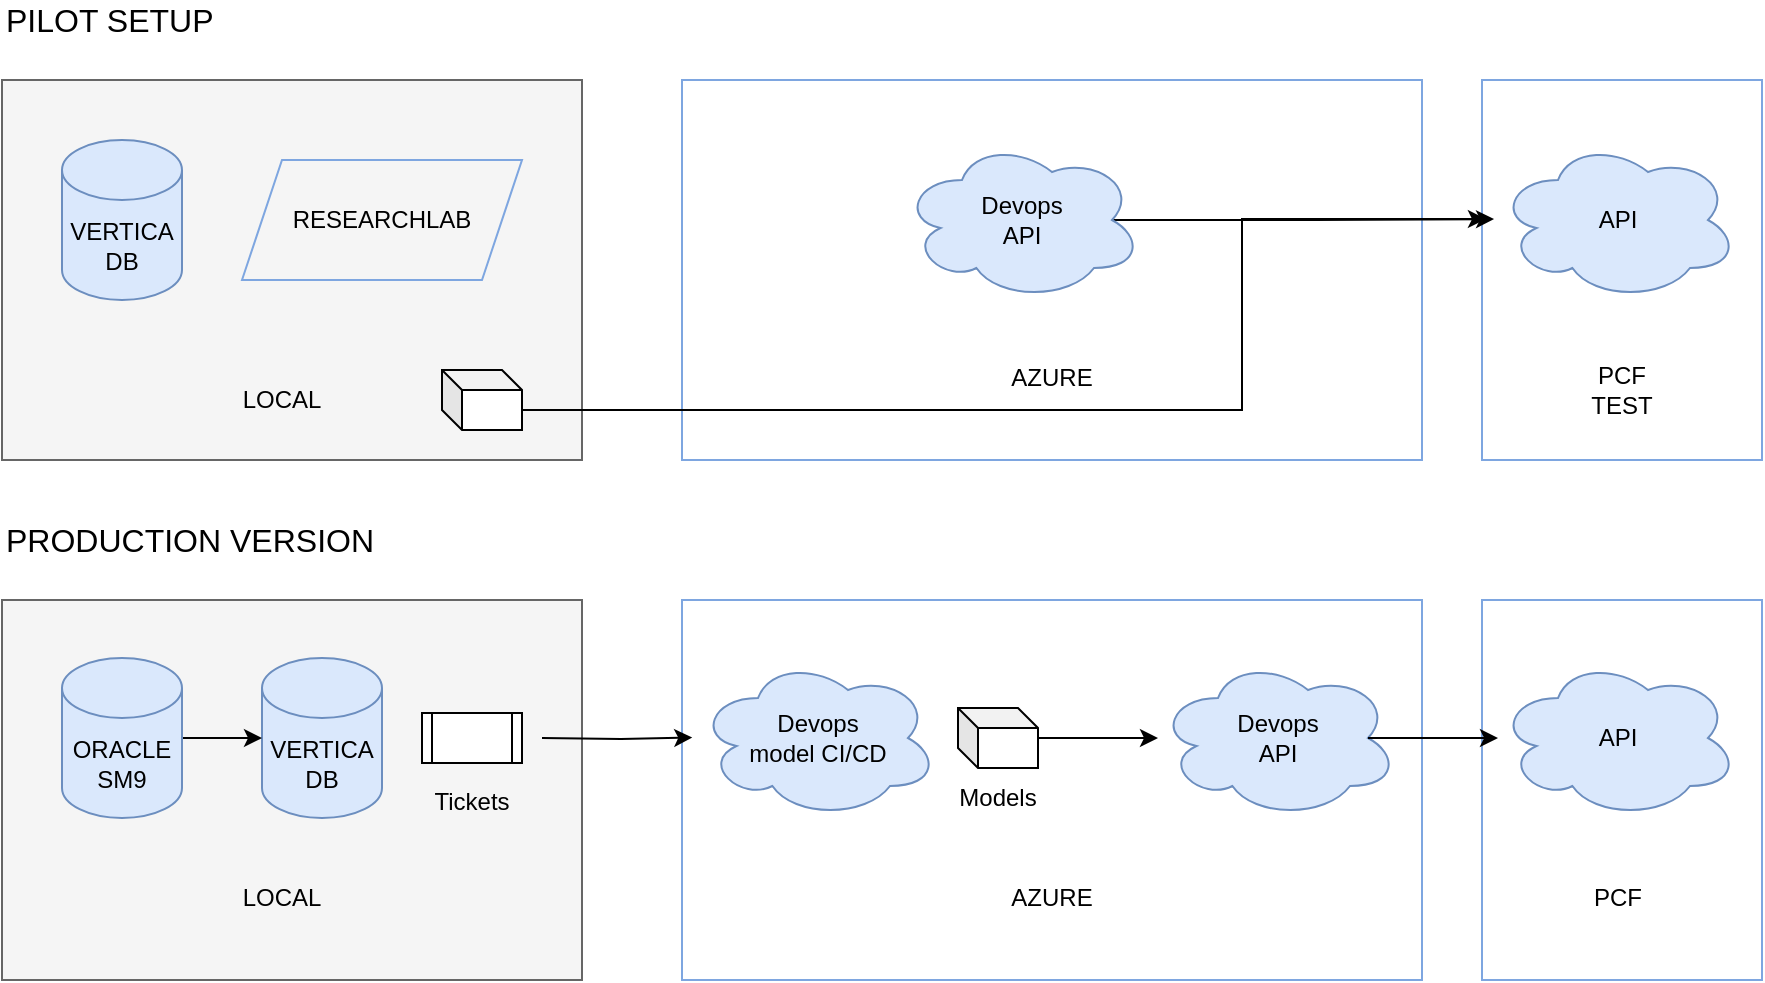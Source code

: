 <mxfile version="14.6.3" type="github">
  <diagram id="TIQiLkXEC3PqR95uw1yW" name="Page-1">
    <mxGraphModel dx="1038" dy="575" grid="1" gridSize="10" guides="1" tooltips="1" connect="1" arrows="1" fold="1" page="1" pageScale="1" pageWidth="1800" pageHeight="8000" math="0" shadow="0">
      <root>
        <mxCell id="0" />
        <mxCell id="1" parent="0" />
        <mxCell id="9JWz2dye4Onn6iEvln5e-38" value="" style="group" vertex="1" connectable="0" parent="1">
          <mxGeometry x="60" y="90" width="880" height="190" as="geometry" />
        </mxCell>
        <mxCell id="9JWz2dye4Onn6iEvln5e-27" value="" style="rounded=0;whiteSpace=wrap;html=1;strokeColor=#7EA6E0;" vertex="1" parent="9JWz2dye4Onn6iEvln5e-38">
          <mxGeometry x="740" width="140" height="190" as="geometry" />
        </mxCell>
        <mxCell id="9JWz2dye4Onn6iEvln5e-32" value="" style="rounded=0;whiteSpace=wrap;html=1;strokeColor=#7EA6E0;" vertex="1" parent="9JWz2dye4Onn6iEvln5e-38">
          <mxGeometry x="340" width="370" height="190" as="geometry" />
        </mxCell>
        <mxCell id="9JWz2dye4Onn6iEvln5e-33" value="AZURE" style="text;html=1;strokeColor=none;fillColor=none;align=center;verticalAlign=middle;whiteSpace=wrap;rounded=0;" vertex="1" parent="9JWz2dye4Onn6iEvln5e-38">
          <mxGeometry x="505" y="139" width="40" height="20" as="geometry" />
        </mxCell>
        <mxCell id="9JWz2dye4Onn6iEvln5e-11" value="" style="rounded=0;whiteSpace=wrap;html=1;fillColor=#f5f5f5;strokeColor=#666666;fontColor=#333333;" vertex="1" parent="9JWz2dye4Onn6iEvln5e-38">
          <mxGeometry width="290" height="190" as="geometry" />
        </mxCell>
        <mxCell id="9JWz2dye4Onn6iEvln5e-12" value="LOCAL" style="text;html=1;strokeColor=none;fillColor=none;align=center;verticalAlign=middle;whiteSpace=wrap;rounded=0;" vertex="1" parent="9JWz2dye4Onn6iEvln5e-38">
          <mxGeometry x="120" y="150" width="40" height="20" as="geometry" />
        </mxCell>
        <mxCell id="9JWz2dye4Onn6iEvln5e-18" value="VERTICA&lt;br&gt;DB" style="shape=cylinder3;whiteSpace=wrap;html=1;boundedLbl=1;backgroundOutline=1;size=15;fillColor=#dae8fc;strokeColor=#6c8ebf;" vertex="1" parent="9JWz2dye4Onn6iEvln5e-38">
          <mxGeometry x="30" y="30" width="60" height="80" as="geometry" />
        </mxCell>
        <mxCell id="9JWz2dye4Onn6iEvln5e-19" value="RESEARCHLAB" style="shape=parallelogram;perimeter=parallelogramPerimeter;whiteSpace=wrap;html=1;fixedSize=1;rounded=0;strokeColor=#7EA6E0;fillColor=none;" vertex="1" parent="9JWz2dye4Onn6iEvln5e-38">
          <mxGeometry x="120" y="40" width="140" height="60" as="geometry" />
        </mxCell>
        <mxCell id="9JWz2dye4Onn6iEvln5e-64" style="edgeStyle=orthogonalEdgeStyle;rounded=0;orthogonalLoop=1;jettySize=auto;html=1;exitX=0;exitY=0;exitDx=40;exitDy=20;exitPerimeter=0;entryX=0.014;entryY=0.366;entryDx=0;entryDy=0;entryPerimeter=0;fontSize=16;" edge="1" parent="9JWz2dye4Onn6iEvln5e-38" source="9JWz2dye4Onn6iEvln5e-21" target="9JWz2dye4Onn6iEvln5e-27">
          <mxGeometry relative="1" as="geometry">
            <Array as="points">
              <mxPoint x="620" y="165" />
              <mxPoint x="620" y="70" />
            </Array>
          </mxGeometry>
        </mxCell>
        <mxCell id="9JWz2dye4Onn6iEvln5e-21" value="" style="shape=cube;whiteSpace=wrap;html=1;boundedLbl=1;backgroundOutline=1;darkOpacity=0.05;darkOpacity2=0.1;size=10;" vertex="1" parent="9JWz2dye4Onn6iEvln5e-38">
          <mxGeometry x="220" y="145" width="40" height="30" as="geometry" />
        </mxCell>
        <mxCell id="9JWz2dye4Onn6iEvln5e-36" style="edgeStyle=orthogonalEdgeStyle;rounded=0;orthogonalLoop=1;jettySize=auto;html=1;exitX=0.875;exitY=0.5;exitDx=0;exitDy=0;exitPerimeter=0;entryX=0.043;entryY=0.366;entryDx=0;entryDy=0;entryPerimeter=0;" edge="1" parent="9JWz2dye4Onn6iEvln5e-38" source="9JWz2dye4Onn6iEvln5e-26" target="9JWz2dye4Onn6iEvln5e-27">
          <mxGeometry relative="1" as="geometry" />
        </mxCell>
        <mxCell id="9JWz2dye4Onn6iEvln5e-26" value="&lt;span&gt;Devops&lt;/span&gt;&lt;br&gt;API" style="ellipse;shape=cloud;whiteSpace=wrap;html=1;fillColor=#dae8fc;strokeColor=#6c8ebf;" vertex="1" parent="9JWz2dye4Onn6iEvln5e-38">
          <mxGeometry x="450" y="30" width="120" height="80" as="geometry" />
        </mxCell>
        <mxCell id="9JWz2dye4Onn6iEvln5e-28" value="API" style="ellipse;shape=cloud;whiteSpace=wrap;html=1;fillColor=#dae8fc;strokeColor=#6c8ebf;" vertex="1" parent="9JWz2dye4Onn6iEvln5e-38">
          <mxGeometry x="748" y="30" width="120" height="80" as="geometry" />
        </mxCell>
        <mxCell id="9JWz2dye4Onn6iEvln5e-62" value="PCF TEST" style="text;html=1;strokeColor=none;fillColor=none;align=center;verticalAlign=middle;whiteSpace=wrap;rounded=0;" vertex="1" parent="9JWz2dye4Onn6iEvln5e-38">
          <mxGeometry x="790" y="145" width="40" height="20" as="geometry" />
        </mxCell>
        <mxCell id="9JWz2dye4Onn6iEvln5e-39" value="" style="group" vertex="1" connectable="0" parent="1">
          <mxGeometry x="60" y="350" width="880" height="190" as="geometry" />
        </mxCell>
        <mxCell id="9JWz2dye4Onn6iEvln5e-16" value="" style="rounded=0;whiteSpace=wrap;html=1;strokeColor=#7EA6E0;" vertex="1" parent="9JWz2dye4Onn6iEvln5e-39">
          <mxGeometry x="740" width="140" height="190" as="geometry" />
        </mxCell>
        <mxCell id="-r-eWaF7yrH_TR99yYgg-29" value="" style="rounded=0;whiteSpace=wrap;html=1;fillColor=#f5f5f5;strokeColor=#666666;fontColor=#333333;" parent="9JWz2dye4Onn6iEvln5e-39" vertex="1">
          <mxGeometry width="290" height="190" as="geometry" />
        </mxCell>
        <mxCell id="-r-eWaF7yrH_TR99yYgg-26" value="" style="rounded=0;whiteSpace=wrap;html=1;strokeColor=#7EA6E0;" parent="9JWz2dye4Onn6iEvln5e-39" vertex="1">
          <mxGeometry x="340" width="370" height="190" as="geometry" />
        </mxCell>
        <mxCell id="-r-eWaF7yrH_TR99yYgg-2" value="VERTICA&lt;br&gt;DB" style="shape=cylinder3;whiteSpace=wrap;html=1;boundedLbl=1;backgroundOutline=1;size=15;fillColor=#dae8fc;strokeColor=#6c8ebf;" parent="9JWz2dye4Onn6iEvln5e-39" vertex="1">
          <mxGeometry x="130" y="29" width="60" height="80" as="geometry" />
        </mxCell>
        <mxCell id="9JWz2dye4Onn6iEvln5e-5" value="" style="edgeStyle=orthogonalEdgeStyle;rounded=0;orthogonalLoop=1;jettySize=auto;html=1;" edge="1" parent="9JWz2dye4Onn6iEvln5e-39" source="-r-eWaF7yrH_TR99yYgg-4" target="-r-eWaF7yrH_TR99yYgg-2">
          <mxGeometry as="geometry" />
        </mxCell>
        <mxCell id="-r-eWaF7yrH_TR99yYgg-4" value="ORACLE SM9" style="shape=cylinder3;whiteSpace=wrap;html=1;boundedLbl=1;backgroundOutline=1;size=15;fillColor=#dae8fc;strokeColor=#6c8ebf;" parent="9JWz2dye4Onn6iEvln5e-39" vertex="1">
          <mxGeometry x="30" y="29" width="60" height="80" as="geometry" />
        </mxCell>
        <mxCell id="-r-eWaF7yrH_TR99yYgg-6" value="&lt;span&gt;Devops&lt;/span&gt;&lt;br&gt;&lt;span&gt;model CI/CD&lt;/span&gt;" style="ellipse;shape=cloud;whiteSpace=wrap;html=1;fillColor=#dae8fc;strokeColor=#6c8ebf;" parent="9JWz2dye4Onn6iEvln5e-39" vertex="1">
          <mxGeometry x="348" y="29" width="120" height="80" as="geometry" />
        </mxCell>
        <mxCell id="-r-eWaF7yrH_TR99yYgg-9" value="&lt;span&gt;Devops&lt;/span&gt;&lt;br&gt;API" style="ellipse;shape=cloud;whiteSpace=wrap;html=1;fillColor=#dae8fc;strokeColor=#6c8ebf;" parent="9JWz2dye4Onn6iEvln5e-39" vertex="1">
          <mxGeometry x="578" y="29" width="120" height="80" as="geometry" />
        </mxCell>
        <mxCell id="-r-eWaF7yrH_TR99yYgg-21" style="edgeStyle=orthogonalEdgeStyle;rounded=0;orthogonalLoop=1;jettySize=auto;html=1;exitX=1;exitY=0.5;exitDx=0;exitDy=0;entryX=-0.024;entryY=0.497;entryDx=0;entryDy=0;entryPerimeter=0;" parent="9JWz2dye4Onn6iEvln5e-39" target="-r-eWaF7yrH_TR99yYgg-6" edge="1">
          <mxGeometry as="geometry">
            <mxPoint x="270" y="69" as="sourcePoint" />
          </mxGeometry>
        </mxCell>
        <mxCell id="9JWz2dye4Onn6iEvln5e-4" value="" style="edgeStyle=orthogonalEdgeStyle;rounded=0;orthogonalLoop=1;jettySize=auto;html=1;" edge="1" parent="9JWz2dye4Onn6iEvln5e-39" source="-r-eWaF7yrH_TR99yYgg-13" target="-r-eWaF7yrH_TR99yYgg-9">
          <mxGeometry x="8" as="geometry" />
        </mxCell>
        <mxCell id="-r-eWaF7yrH_TR99yYgg-13" value="" style="shape=cube;whiteSpace=wrap;html=1;boundedLbl=1;backgroundOutline=1;darkOpacity=0.05;darkOpacity2=0.1;size=10;" parent="9JWz2dye4Onn6iEvln5e-39" vertex="1">
          <mxGeometry x="478" y="54" width="40" height="30" as="geometry" />
        </mxCell>
        <mxCell id="-r-eWaF7yrH_TR99yYgg-14" value="Models" style="text;html=1;strokeColor=none;fillColor=none;align=center;verticalAlign=middle;whiteSpace=wrap;rounded=0;" parent="9JWz2dye4Onn6iEvln5e-39" vertex="1">
          <mxGeometry x="478" y="89" width="40" height="20" as="geometry" />
        </mxCell>
        <mxCell id="-r-eWaF7yrH_TR99yYgg-27" value="AZURE" style="text;html=1;strokeColor=none;fillColor=none;align=center;verticalAlign=middle;whiteSpace=wrap;rounded=0;" parent="9JWz2dye4Onn6iEvln5e-39" vertex="1">
          <mxGeometry x="505" y="139" width="40" height="20" as="geometry" />
        </mxCell>
        <mxCell id="-r-eWaF7yrH_TR99yYgg-30" value="LOCAL" style="text;html=1;strokeColor=none;fillColor=none;align=center;verticalAlign=middle;whiteSpace=wrap;rounded=0;" parent="9JWz2dye4Onn6iEvln5e-39" vertex="1">
          <mxGeometry x="120" y="139" width="40" height="20" as="geometry" />
        </mxCell>
        <mxCell id="9JWz2dye4Onn6iEvln5e-2" value="API" style="ellipse;shape=cloud;whiteSpace=wrap;html=1;fillColor=#dae8fc;strokeColor=#6c8ebf;" vertex="1" parent="9JWz2dye4Onn6iEvln5e-39">
          <mxGeometry x="748" y="29" width="120" height="80" as="geometry" />
        </mxCell>
        <mxCell id="9JWz2dye4Onn6iEvln5e-3" style="edgeStyle=orthogonalEdgeStyle;rounded=0;orthogonalLoop=1;jettySize=auto;html=1;exitX=0.875;exitY=0.5;exitDx=0;exitDy=0;exitPerimeter=0;" edge="1" parent="9JWz2dye4Onn6iEvln5e-39" source="-r-eWaF7yrH_TR99yYgg-9" target="9JWz2dye4Onn6iEvln5e-2">
          <mxGeometry x="8" as="geometry" />
        </mxCell>
        <mxCell id="9JWz2dye4Onn6iEvln5e-6" value="" style="shape=process;whiteSpace=wrap;html=1;backgroundOutline=1;" vertex="1" parent="9JWz2dye4Onn6iEvln5e-39">
          <mxGeometry x="210" y="56.5" width="50" height="25" as="geometry" />
        </mxCell>
        <mxCell id="9JWz2dye4Onn6iEvln5e-7" value="Tickets" style="text;html=1;strokeColor=none;fillColor=none;align=center;verticalAlign=middle;whiteSpace=wrap;rounded=0;" vertex="1" parent="9JWz2dye4Onn6iEvln5e-39">
          <mxGeometry x="215" y="91" width="40" height="20" as="geometry" />
        </mxCell>
        <mxCell id="9JWz2dye4Onn6iEvln5e-17" value="PCF" style="text;html=1;strokeColor=none;fillColor=none;align=center;verticalAlign=middle;whiteSpace=wrap;rounded=0;" vertex="1" parent="9JWz2dye4Onn6iEvln5e-39">
          <mxGeometry x="788" y="139" width="40" height="20" as="geometry" />
        </mxCell>
        <mxCell id="9JWz2dye4Onn6iEvln5e-40" value="PILOT SETUP" style="text;html=1;strokeColor=none;fillColor=none;align=left;verticalAlign=middle;whiteSpace=wrap;rounded=0;fontSize=16;" vertex="1" parent="1">
          <mxGeometry x="60" y="50" width="190" height="20" as="geometry" />
        </mxCell>
        <mxCell id="9JWz2dye4Onn6iEvln5e-41" value="PRODUCTION VERSION" style="text;html=1;strokeColor=none;fillColor=none;align=left;verticalAlign=middle;whiteSpace=wrap;rounded=0;fontSize=16;" vertex="1" parent="1">
          <mxGeometry x="60" y="310" width="210" height="20" as="geometry" />
        </mxCell>
      </root>
    </mxGraphModel>
  </diagram>
</mxfile>
